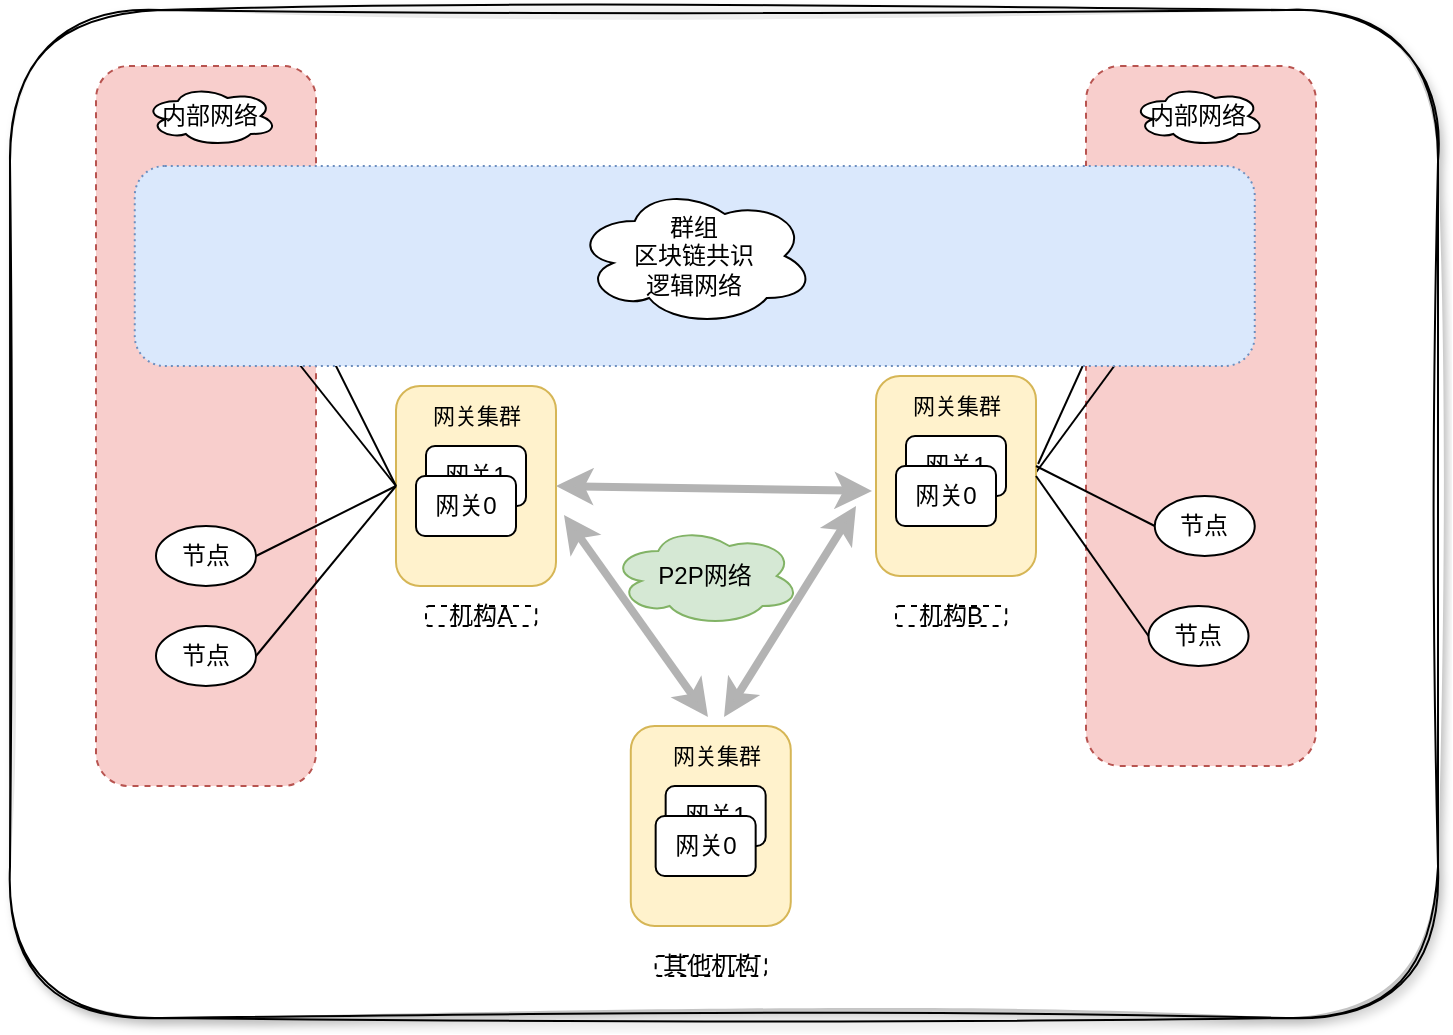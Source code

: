 <mxfile version="21.0.6" type="github">
  <diagram name="第 1 页" id="HMxxk83I6BtxBIbFpMZa">
    <mxGraphModel dx="1167" dy="660" grid="0" gridSize="10" guides="1" tooltips="1" connect="1" arrows="1" fold="1" page="1" pageScale="1" pageWidth="827" pageHeight="1169" math="0" shadow="0">
      <root>
        <mxCell id="0" />
        <mxCell id="1" parent="0" />
        <mxCell id="R6-2TD6jUbQ1TESHilik-80" value="" style="rounded=1;whiteSpace=wrap;html=1;sketch=1;curveFitting=1;jiggle=2;shadow=1;glass=0;gradientColor=none;gradientDirection=north;fillStyle=solid;" vertex="1" parent="1">
          <mxGeometry x="7" y="32" width="714" height="504" as="geometry" />
        </mxCell>
        <mxCell id="R6-2TD6jUbQ1TESHilik-73" value="" style="rounded=1;whiteSpace=wrap;html=1;fillColor=#fff2cc;strokeColor=#d6b656;" vertex="1" parent="1">
          <mxGeometry x="317.39" y="390" width="80" height="100" as="geometry" />
        </mxCell>
        <mxCell id="R6-2TD6jUbQ1TESHilik-17" value="" style="rounded=1;whiteSpace=wrap;html=1;dashed=1;fillColor=#f8cecc;strokeColor=#b85450;" vertex="1" parent="1">
          <mxGeometry x="50" y="60" width="110" height="360" as="geometry" />
        </mxCell>
        <mxCell id="R6-2TD6jUbQ1TESHilik-1" value="" style="rounded=1;whiteSpace=wrap;html=1;fillColor=#fff2cc;strokeColor=#d6b656;" vertex="1" parent="1">
          <mxGeometry x="200" y="220" width="80" height="100" as="geometry" />
        </mxCell>
        <mxCell id="R6-2TD6jUbQ1TESHilik-9" value="节点" style="ellipse;whiteSpace=wrap;html=1;" vertex="1" parent="1">
          <mxGeometry x="82.5" y="120" width="50" height="30" as="geometry" />
        </mxCell>
        <mxCell id="R6-2TD6jUbQ1TESHilik-10" value="节点" style="ellipse;whiteSpace=wrap;html=1;" vertex="1" parent="1">
          <mxGeometry x="82.5" y="170" width="50" height="30" as="geometry" />
        </mxCell>
        <mxCell id="R6-2TD6jUbQ1TESHilik-12" value="节点" style="ellipse;whiteSpace=wrap;html=1;" vertex="1" parent="1">
          <mxGeometry x="80" y="290" width="50" height="30" as="geometry" />
        </mxCell>
        <mxCell id="R6-2TD6jUbQ1TESHilik-13" value="节点" style="ellipse;whiteSpace=wrap;html=1;" vertex="1" parent="1">
          <mxGeometry x="80" y="340" width="50" height="30" as="geometry" />
        </mxCell>
        <mxCell id="R6-2TD6jUbQ1TESHilik-18" value="" style="endArrow=none;html=1;rounded=0;exitX=1;exitY=0.5;exitDx=0;exitDy=0;entryX=0;entryY=0.5;entryDx=0;entryDy=0;" edge="1" parent="1" source="R6-2TD6jUbQ1TESHilik-9" target="R6-2TD6jUbQ1TESHilik-1">
          <mxGeometry width="50" height="50" relative="1" as="geometry">
            <mxPoint x="180" y="200" as="sourcePoint" />
            <mxPoint x="230" y="150" as="targetPoint" />
          </mxGeometry>
        </mxCell>
        <mxCell id="R6-2TD6jUbQ1TESHilik-19" value="" style="endArrow=none;html=1;rounded=0;exitX=1;exitY=0.5;exitDx=0;exitDy=0;entryX=0;entryY=0.5;entryDx=0;entryDy=0;" edge="1" parent="1" source="R6-2TD6jUbQ1TESHilik-10" target="R6-2TD6jUbQ1TESHilik-1">
          <mxGeometry width="50" height="50" relative="1" as="geometry">
            <mxPoint x="120" y="165" as="sourcePoint" />
            <mxPoint x="210" y="260" as="targetPoint" />
          </mxGeometry>
        </mxCell>
        <mxCell id="R6-2TD6jUbQ1TESHilik-23" value="" style="rounded=1;whiteSpace=wrap;html=1;dashed=1;fillColor=#f8cecc;strokeColor=#b85450;" vertex="1" parent="1">
          <mxGeometry x="545" y="60" width="115" height="350" as="geometry" />
        </mxCell>
        <mxCell id="R6-2TD6jUbQ1TESHilik-21" value="内部网络" style="ellipse;shape=cloud;whiteSpace=wrap;html=1;" vertex="1" parent="1">
          <mxGeometry x="74.38" y="70" width="66.25" height="30" as="geometry" />
        </mxCell>
        <mxCell id="R6-2TD6jUbQ1TESHilik-24" value="节点" style="ellipse;whiteSpace=wrap;html=1;" vertex="1" parent="1">
          <mxGeometry x="577.5" y="120" width="50" height="30" as="geometry" />
        </mxCell>
        <mxCell id="R6-2TD6jUbQ1TESHilik-25" value="节点" style="ellipse;whiteSpace=wrap;html=1;" vertex="1" parent="1">
          <mxGeometry x="577.5" y="170" width="50" height="30" as="geometry" />
        </mxCell>
        <mxCell id="R6-2TD6jUbQ1TESHilik-27" value="节点" style="ellipse;whiteSpace=wrap;html=1;" vertex="1" parent="1">
          <mxGeometry x="579.38" y="275" width="50" height="30" as="geometry" />
        </mxCell>
        <mxCell id="R6-2TD6jUbQ1TESHilik-28" value="节点" style="ellipse;whiteSpace=wrap;html=1;" vertex="1" parent="1">
          <mxGeometry x="576.26" y="330" width="50" height="30" as="geometry" />
        </mxCell>
        <mxCell id="R6-2TD6jUbQ1TESHilik-29" value="内部网络" style="ellipse;shape=cloud;whiteSpace=wrap;html=1;" vertex="1" parent="1">
          <mxGeometry x="568.13" y="70" width="66.25" height="30" as="geometry" />
        </mxCell>
        <mxCell id="R6-2TD6jUbQ1TESHilik-30" value="" style="endArrow=none;html=1;rounded=0;exitX=0;exitY=0.5;exitDx=0;exitDy=0;entryX=1.013;entryY=0.44;entryDx=0;entryDy=0;entryPerimeter=0;" edge="1" parent="1" source="R6-2TD6jUbQ1TESHilik-24" target="R6-2TD6jUbQ1TESHilik-53">
          <mxGeometry width="50" height="50" relative="1" as="geometry">
            <mxPoint x="125" y="145" as="sourcePoint" />
            <mxPoint x="515" y="270" as="targetPoint" />
          </mxGeometry>
        </mxCell>
        <mxCell id="R6-2TD6jUbQ1TESHilik-31" value="" style="endArrow=none;html=1;rounded=0;exitX=0;exitY=0.5;exitDx=0;exitDy=0;entryX=1;entryY=0.5;entryDx=0;entryDy=0;" edge="1" parent="1" source="R6-2TD6jUbQ1TESHilik-25">
          <mxGeometry width="50" height="50" relative="1" as="geometry">
            <mxPoint x="628" y="145" as="sourcePoint" />
            <mxPoint x="515" y="270" as="targetPoint" />
          </mxGeometry>
        </mxCell>
        <mxCell id="R6-2TD6jUbQ1TESHilik-32" value="" style="rounded=1;whiteSpace=wrap;html=1;dashed=1;dashPattern=1 2;fillColor=#dae8fc;glass=0;strokeColor=#6c8ebf;" vertex="1" parent="1">
          <mxGeometry x="69.38" y="110" width="560" height="100" as="geometry" />
        </mxCell>
        <mxCell id="R6-2TD6jUbQ1TESHilik-37" value="群组&lt;br&gt;区块链共识&lt;br&gt;逻辑网络" style="ellipse;shape=cloud;whiteSpace=wrap;html=1;" vertex="1" parent="1">
          <mxGeometry x="289.38" y="120" width="120" height="70" as="geometry" />
        </mxCell>
        <mxCell id="R6-2TD6jUbQ1TESHilik-38" value="" style="endArrow=none;html=1;rounded=0;entryX=0;entryY=0.5;entryDx=0;entryDy=0;exitX=1;exitY=0.5;exitDx=0;exitDy=0;" edge="1" parent="1" source="R6-2TD6jUbQ1TESHilik-12" target="R6-2TD6jUbQ1TESHilik-1">
          <mxGeometry width="50" height="50" relative="1" as="geometry">
            <mxPoint x="143" y="195" as="sourcePoint" />
            <mxPoint x="210" y="260" as="targetPoint" />
          </mxGeometry>
        </mxCell>
        <mxCell id="R6-2TD6jUbQ1TESHilik-39" value="" style="endArrow=none;html=1;rounded=0;entryX=0;entryY=0.5;entryDx=0;entryDy=0;exitX=1;exitY=0.5;exitDx=0;exitDy=0;" edge="1" parent="1" source="R6-2TD6jUbQ1TESHilik-13" target="R6-2TD6jUbQ1TESHilik-1">
          <mxGeometry width="50" height="50" relative="1" as="geometry">
            <mxPoint x="143" y="275" as="sourcePoint" />
            <mxPoint x="210" y="260" as="targetPoint" />
          </mxGeometry>
        </mxCell>
        <mxCell id="R6-2TD6jUbQ1TESHilik-40" value="网关1" style="rounded=1;whiteSpace=wrap;html=1;" vertex="1" parent="1">
          <mxGeometry x="215" y="250" width="50" height="30" as="geometry" />
        </mxCell>
        <mxCell id="R6-2TD6jUbQ1TESHilik-45" value="网关0" style="rounded=1;whiteSpace=wrap;html=1;" vertex="1" parent="1">
          <mxGeometry x="210" y="265" width="50" height="30" as="geometry" />
        </mxCell>
        <mxCell id="R6-2TD6jUbQ1TESHilik-52" value="&lt;font style=&quot;font-size: 11px;&quot;&gt;网关集群&lt;/font&gt;" style="text;html=1;align=center;verticalAlign=middle;resizable=0;points=[];autosize=1;strokeColor=none;fillColor=none;" vertex="1" parent="1">
          <mxGeometry x="205" y="220" width="70" height="30" as="geometry" />
        </mxCell>
        <mxCell id="R6-2TD6jUbQ1TESHilik-53" value="" style="rounded=1;whiteSpace=wrap;html=1;fillColor=#fff2cc;strokeColor=#d6b656;" vertex="1" parent="1">
          <mxGeometry x="440" y="215" width="80" height="100" as="geometry" />
        </mxCell>
        <mxCell id="R6-2TD6jUbQ1TESHilik-54" value="网关1" style="rounded=1;whiteSpace=wrap;html=1;" vertex="1" parent="1">
          <mxGeometry x="455" y="245" width="50" height="30" as="geometry" />
        </mxCell>
        <mxCell id="R6-2TD6jUbQ1TESHilik-55" value="网关0" style="rounded=1;whiteSpace=wrap;html=1;" vertex="1" parent="1">
          <mxGeometry x="450" y="260" width="50" height="30" as="geometry" />
        </mxCell>
        <mxCell id="R6-2TD6jUbQ1TESHilik-56" value="&lt;font style=&quot;font-size: 11px;&quot;&gt;网关集群&lt;/font&gt;" style="text;html=1;align=center;verticalAlign=middle;resizable=0;points=[];autosize=1;strokeColor=none;fillColor=none;" vertex="1" parent="1">
          <mxGeometry x="445" y="215" width="70" height="30" as="geometry" />
        </mxCell>
        <mxCell id="R6-2TD6jUbQ1TESHilik-58" value="机构A" style="rounded=1;whiteSpace=wrap;html=1;strokeColor=default;dashed=1;" vertex="1" parent="1">
          <mxGeometry x="215" y="330" width="55.11" height="10" as="geometry" />
        </mxCell>
        <mxCell id="R6-2TD6jUbQ1TESHilik-63" value="机构B" style="rounded=1;whiteSpace=wrap;html=1;strokeColor=default;dashed=1;" vertex="1" parent="1">
          <mxGeometry x="450" y="330" width="55.11" height="10" as="geometry" />
        </mxCell>
        <mxCell id="R6-2TD6jUbQ1TESHilik-69" value="网关1" style="rounded=1;whiteSpace=wrap;html=1;" vertex="1" parent="1">
          <mxGeometry x="334.83" y="420" width="50" height="30" as="geometry" />
        </mxCell>
        <mxCell id="R6-2TD6jUbQ1TESHilik-70" value="网关0" style="rounded=1;whiteSpace=wrap;html=1;" vertex="1" parent="1">
          <mxGeometry x="329.83" y="435" width="50" height="30" as="geometry" />
        </mxCell>
        <mxCell id="R6-2TD6jUbQ1TESHilik-71" value="&lt;font style=&quot;font-size: 11px;&quot;&gt;网关集群&lt;/font&gt;" style="text;html=1;align=center;verticalAlign=middle;resizable=0;points=[];autosize=1;strokeColor=none;fillColor=none;" vertex="1" parent="1">
          <mxGeometry x="324.83" y="390" width="70" height="30" as="geometry" />
        </mxCell>
        <mxCell id="R6-2TD6jUbQ1TESHilik-72" value="其他机构" style="rounded=1;whiteSpace=wrap;html=1;strokeColor=default;dashed=1;" vertex="1" parent="1">
          <mxGeometry x="329.83" y="505" width="55.11" height="10" as="geometry" />
        </mxCell>
        <mxCell id="R6-2TD6jUbQ1TESHilik-74" value="" style="endArrow=classic;startArrow=classic;html=1;rounded=0;entryX=1.05;entryY=0.645;entryDx=0;entryDy=0;exitX=0.445;exitY=-0.15;exitDx=0;exitDy=0;exitPerimeter=0;strokeWidth=4;strokeColor=#B3B3B3;entryPerimeter=0;" edge="1" parent="1" source="R6-2TD6jUbQ1TESHilik-71" target="R6-2TD6jUbQ1TESHilik-1">
          <mxGeometry width="50" height="50" relative="1" as="geometry">
            <mxPoint x="320" y="380" as="sourcePoint" />
            <mxPoint x="340" y="350" as="targetPoint" />
          </mxGeometry>
        </mxCell>
        <mxCell id="R6-2TD6jUbQ1TESHilik-75" value="P2P网络" style="ellipse;shape=cloud;whiteSpace=wrap;html=1;fillColor=#d5e8d4;strokeColor=#82b366;" vertex="1" parent="1">
          <mxGeometry x="307.44" y="290" width="94.77" height="50" as="geometry" />
        </mxCell>
        <mxCell id="R6-2TD6jUbQ1TESHilik-76" value="" style="endArrow=classic;startArrow=classic;html=1;rounded=0;entryX=1;entryY=0.5;entryDx=0;entryDy=0;exitX=-0.025;exitY=0.575;exitDx=0;exitDy=0;strokeWidth=4;strokeColor=#B3B3B3;exitPerimeter=0;" edge="1" parent="1" source="R6-2TD6jUbQ1TESHilik-53" target="R6-2TD6jUbQ1TESHilik-1">
          <mxGeometry width="50" height="50" relative="1" as="geometry">
            <mxPoint x="366" y="396" as="sourcePoint" />
            <mxPoint x="294" y="295" as="targetPoint" />
          </mxGeometry>
        </mxCell>
        <mxCell id="R6-2TD6jUbQ1TESHilik-77" value="" style="endArrow=classic;startArrow=classic;html=1;rounded=0;strokeWidth=4;strokeColor=#B3B3B3;exitX=0.56;exitY=-0.15;exitDx=0;exitDy=0;exitPerimeter=0;" edge="1" parent="1" source="R6-2TD6jUbQ1TESHilik-71">
          <mxGeometry width="50" height="50" relative="1" as="geometry">
            <mxPoint x="370" y="380" as="sourcePoint" />
            <mxPoint x="430" y="280" as="targetPoint" />
          </mxGeometry>
        </mxCell>
        <mxCell id="R6-2TD6jUbQ1TESHilik-78" value="" style="endArrow=none;html=1;rounded=0;entryX=0;entryY=0.5;entryDx=0;entryDy=0;" edge="1" parent="1" target="R6-2TD6jUbQ1TESHilik-27">
          <mxGeometry width="50" height="50" relative="1" as="geometry">
            <mxPoint x="520" y="260" as="sourcePoint" />
            <mxPoint x="670" y="460" as="targetPoint" />
          </mxGeometry>
        </mxCell>
        <mxCell id="R6-2TD6jUbQ1TESHilik-79" value="" style="endArrow=none;html=1;rounded=0;entryX=0;entryY=0.5;entryDx=0;entryDy=0;exitX=1;exitY=0.5;exitDx=0;exitDy=0;" edge="1" parent="1" source="R6-2TD6jUbQ1TESHilik-53" target="R6-2TD6jUbQ1TESHilik-28">
          <mxGeometry width="50" height="50" relative="1" as="geometry">
            <mxPoint x="530" y="270" as="sourcePoint" />
            <mxPoint x="588" y="260" as="targetPoint" />
          </mxGeometry>
        </mxCell>
      </root>
    </mxGraphModel>
  </diagram>
</mxfile>
